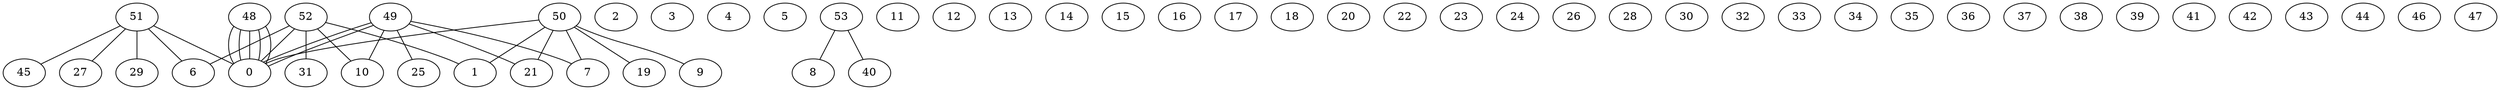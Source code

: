 graph G {
0;
1;
2;
3;
4;
5;
6;
7;
8;
9;
10;
11;
12;
13;
14;
15;
16;
17;
18;
19;
20;
21;
22;
23;
24;
25;
26;
27;
28;
29;
30;
31;
32;
33;
34;
35;
36;
37;
38;
39;
40;
41;
42;
43;
44;
45;
46;
47;
48;
49;
50;
51;
52;
53;
53--40 ;
53--8 ;
52--6 ;
52--31 ;
52--10 ;
52--1 ;
52--0 ;
51--27 ;
51--6 ;
51--45 ;
51--29 ;
51--0 ;
50--9 ;
50--0 ;
50--21 ;
50--19 ;
50--1 ;
50--7 ;
49--21 ;
49--25 ;
49--7 ;
49--10 ;
49--0 ;
49--0 ;
48--0 ;
48--0 ;
48--0 ;
48--0 ;
48--0 ;
}
